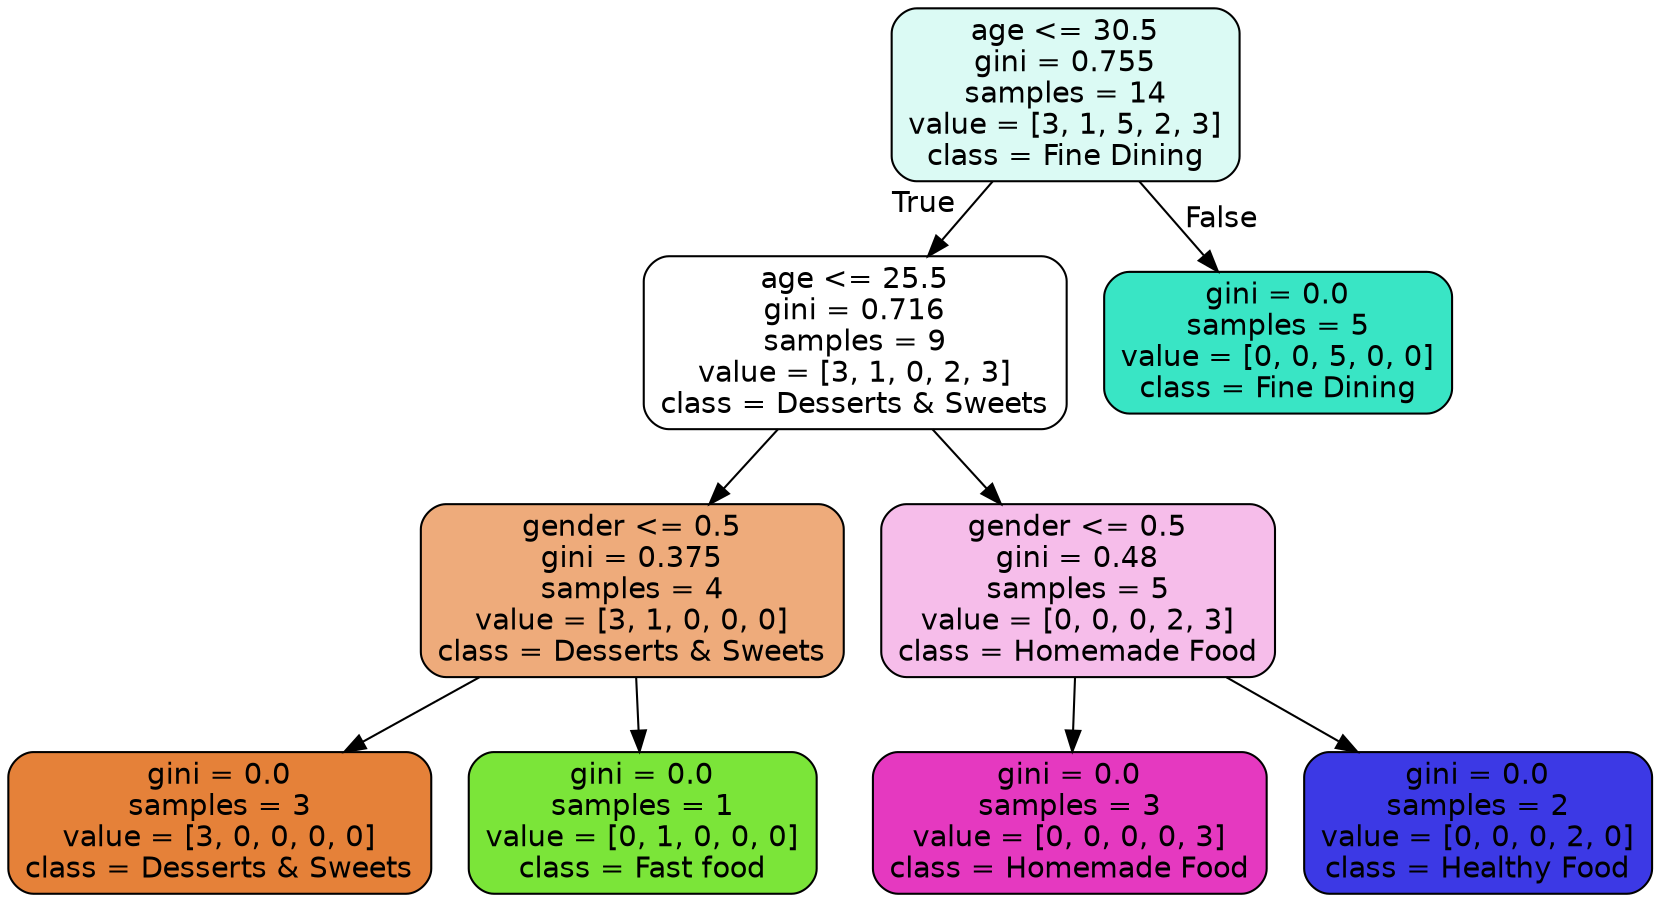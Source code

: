 digraph Tree {
node [shape=box, style="filled, rounded", color="black", fontname="helvetica"] ;
edge [fontname="helvetica"] ;
0 [label="age <= 30.5\ngini = 0.755\nsamples = 14\nvalue = [3, 1, 5, 2, 3]\nclass = Fine Dining", fillcolor="#dbfaf4"] ;
1 [label="age <= 25.5\ngini = 0.716\nsamples = 9\nvalue = [3, 1, 0, 2, 3]\nclass = Desserts & Sweets", fillcolor="#ffffff"] ;
0 -> 1 [labeldistance=2.5, labelangle=45, headlabel="True"] ;
2 [label="gender <= 0.5\ngini = 0.375\nsamples = 4\nvalue = [3, 1, 0, 0, 0]\nclass = Desserts & Sweets", fillcolor="#eeab7b"] ;
1 -> 2 ;
3 [label="gini = 0.0\nsamples = 3\nvalue = [3, 0, 0, 0, 0]\nclass = Desserts & Sweets", fillcolor="#e58139"] ;
2 -> 3 ;
4 [label="gini = 0.0\nsamples = 1\nvalue = [0, 1, 0, 0, 0]\nclass = Fast food", fillcolor="#7be539"] ;
2 -> 4 ;
5 [label="gender <= 0.5\ngini = 0.48\nsamples = 5\nvalue = [0, 0, 0, 2, 3]\nclass = Homemade Food", fillcolor="#f6bdea"] ;
1 -> 5 ;
6 [label="gini = 0.0\nsamples = 3\nvalue = [0, 0, 0, 0, 3]\nclass = Homemade Food", fillcolor="#e539c0"] ;
5 -> 6 ;
7 [label="gini = 0.0\nsamples = 2\nvalue = [0, 0, 0, 2, 0]\nclass = Healthy Food", fillcolor="#3c39e5"] ;
5 -> 7 ;
8 [label="gini = 0.0\nsamples = 5\nvalue = [0, 0, 5, 0, 0]\nclass = Fine Dining", fillcolor="#39e5c5"] ;
0 -> 8 [labeldistance=2.5, labelangle=-45, headlabel="False"] ;
}